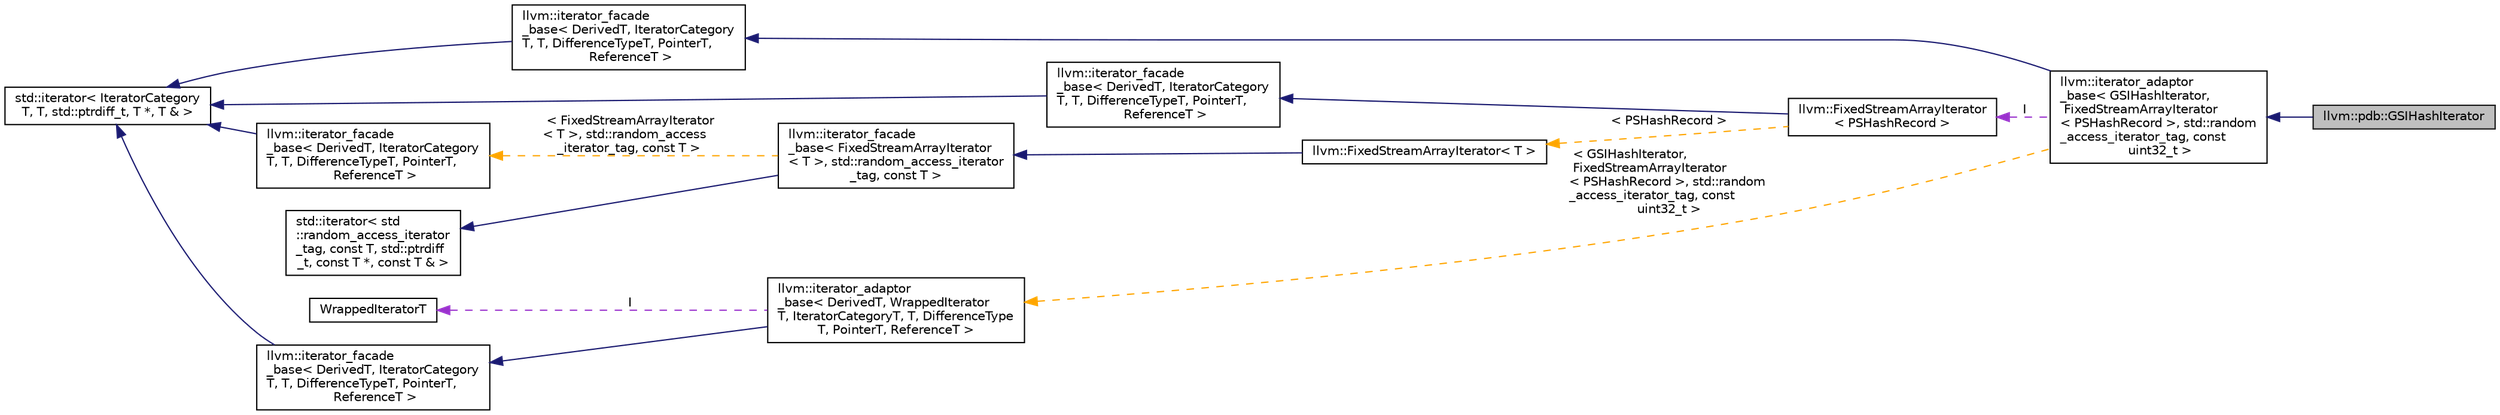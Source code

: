 digraph "llvm::pdb::GSIHashIterator"
{
 // LATEX_PDF_SIZE
  bgcolor="transparent";
  edge [fontname="Helvetica",fontsize="10",labelfontname="Helvetica",labelfontsize="10"];
  node [fontname="Helvetica",fontsize="10",shape="box"];
  rankdir="LR";
  Node1 [label="llvm::pdb::GSIHashIterator",height=0.2,width=0.4,color="black", fillcolor="grey75", style="filled", fontcolor="black",tooltip="Iterator over hash records producing symbol record offsets."];
  Node2 -> Node1 [dir="back",color="midnightblue",fontsize="10",style="solid",fontname="Helvetica"];
  Node2 [label="llvm::iterator_adaptor\l_base\< GSIHashIterator,\l FixedStreamArrayIterator\l\< PSHashRecord \>, std::random\l_access_iterator_tag, const\l uint32_t \>",height=0.2,width=0.4,color="black",URL="$classllvm_1_1iterator__adaptor__base.html",tooltip=" "];
  Node3 -> Node2 [dir="back",color="midnightblue",fontsize="10",style="solid",fontname="Helvetica"];
  Node3 [label="llvm::iterator_facade\l_base\< DerivedT, IteratorCategory\lT, T, DifferenceTypeT, PointerT,\l ReferenceT \>",height=0.2,width=0.4,color="black",URL="$classllvm_1_1iterator__facade__base.html",tooltip="CRTP base class which implements the entire standard iterator facade in terms of a minimal subset of ..."];
  Node4 -> Node3 [dir="back",color="midnightblue",fontsize="10",style="solid",fontname="Helvetica"];
  Node4 [label="std::iterator\< IteratorCategory\lT, T, std::ptrdiff_t, T *, T & \>",height=0.2,width=0.4,color="black",tooltip=" "];
  Node5 -> Node2 [dir="back",color="darkorchid3",fontsize="10",style="dashed",label=" I" ,fontname="Helvetica"];
  Node5 [label="llvm::FixedStreamArrayIterator\l\< PSHashRecord \>",height=0.2,width=0.4,color="black",URL="$classllvm_1_1FixedStreamArrayIterator.html",tooltip=" "];
  Node6 -> Node5 [dir="back",color="midnightblue",fontsize="10",style="solid",fontname="Helvetica"];
  Node6 [label="llvm::iterator_facade\l_base\< DerivedT, IteratorCategory\lT, T, DifferenceTypeT, PointerT,\l ReferenceT \>",height=0.2,width=0.4,color="black",URL="$classllvm_1_1iterator__facade__base.html",tooltip="CRTP base class which implements the entire standard iterator facade in terms of a minimal subset of ..."];
  Node4 -> Node6 [dir="back",color="midnightblue",fontsize="10",style="solid",fontname="Helvetica"];
  Node7 -> Node5 [dir="back",color="orange",fontsize="10",style="dashed",label=" \< PSHashRecord \>" ,fontname="Helvetica"];
  Node7 [label="llvm::FixedStreamArrayIterator\< T \>",height=0.2,width=0.4,color="black",URL="$classllvm_1_1FixedStreamArrayIterator.html",tooltip=" "];
  Node8 -> Node7 [dir="back",color="midnightblue",fontsize="10",style="solid",fontname="Helvetica"];
  Node8 [label="llvm::iterator_facade\l_base\< FixedStreamArrayIterator\l\< T \>, std::random_access_iterator\l_tag, const T \>",height=0.2,width=0.4,color="black",URL="$classllvm_1_1iterator__facade__base.html",tooltip=" "];
  Node9 -> Node8 [dir="back",color="midnightblue",fontsize="10",style="solid",fontname="Helvetica"];
  Node9 [label="std::iterator\< std\l::random_access_iterator\l_tag, const T, std::ptrdiff\l_t, const T *, const T & \>",height=0.2,width=0.4,color="black",tooltip=" "];
  Node10 -> Node8 [dir="back",color="orange",fontsize="10",style="dashed",label=" \< FixedStreamArrayIterator\l\< T \>, std::random_access\l_iterator_tag, const T \>" ,fontname="Helvetica"];
  Node10 [label="llvm::iterator_facade\l_base\< DerivedT, IteratorCategory\lT, T, DifferenceTypeT, PointerT,\l ReferenceT \>",height=0.2,width=0.4,color="black",URL="$classllvm_1_1iterator__facade__base.html",tooltip="CRTP base class which implements the entire standard iterator facade in terms of a minimal subset of ..."];
  Node4 -> Node10 [dir="back",color="midnightblue",fontsize="10",style="solid",fontname="Helvetica"];
  Node11 -> Node2 [dir="back",color="orange",fontsize="10",style="dashed",label=" \< GSIHashIterator,\l FixedStreamArrayIterator\l\< PSHashRecord \>, std::random\l_access_iterator_tag, const\l uint32_t \>" ,fontname="Helvetica"];
  Node11 [label="llvm::iterator_adaptor\l_base\< DerivedT, WrappedIterator\lT, IteratorCategoryT, T, DifferenceType\lT, PointerT, ReferenceT \>",height=0.2,width=0.4,color="black",URL="$classllvm_1_1iterator__adaptor__base.html",tooltip="CRTP base class for adapting an iterator to a different type."];
  Node12 -> Node11 [dir="back",color="midnightblue",fontsize="10",style="solid",fontname="Helvetica"];
  Node12 [label="llvm::iterator_facade\l_base\< DerivedT, IteratorCategory\lT, T, DifferenceTypeT, PointerT,\l ReferenceT \>",height=0.2,width=0.4,color="black",URL="$classllvm_1_1iterator__facade__base.html",tooltip="CRTP base class which implements the entire standard iterator facade in terms of a minimal subset of ..."];
  Node4 -> Node12 [dir="back",color="midnightblue",fontsize="10",style="solid",fontname="Helvetica"];
  Node13 -> Node11 [dir="back",color="darkorchid3",fontsize="10",style="dashed",label=" I" ,fontname="Helvetica"];
  Node13 [label="WrappedIteratorT",height=0.2,width=0.4,color="black",URL="$classWrappedIteratorT.html",tooltip=" "];
}
